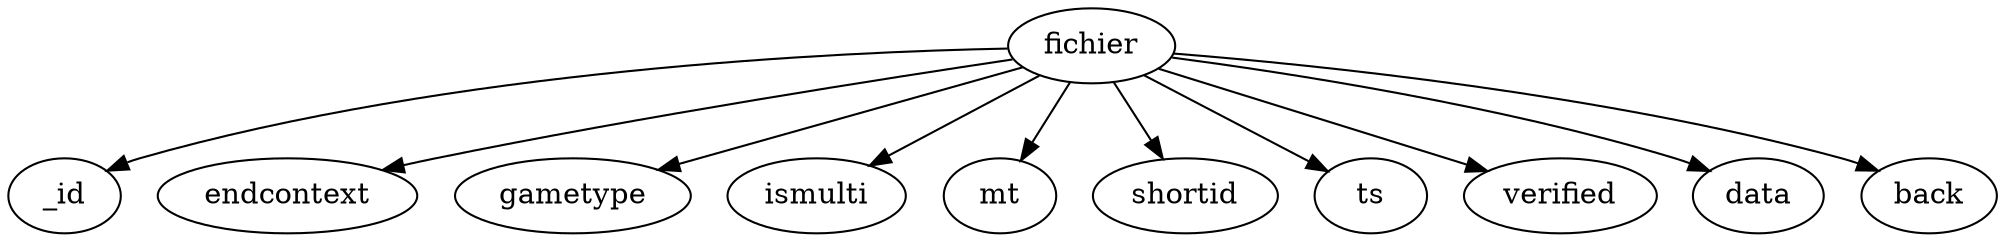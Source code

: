 digraph tree {
    "fichier";
    "_id";
    "endcontext";
    "gametype";
    "ismulti";
    "mt";
    "shortid";
    "ts";
    "verified";
    "data";
    "back";
    "fichier" -> "_id";
    "fichier" -> "endcontext";
    "fichier" -> "gametype";
    "fichier" -> "ismulti";
    "fichier" -> "mt";
    "fichier" -> "shortid";
    "fichier" -> "ts";
    "fichier" -> "verified";
    "fichier" -> "data";
    "fichier" -> "back";
}
